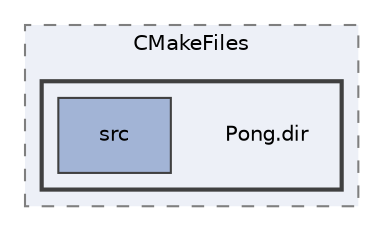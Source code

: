 digraph "/home/francisco/Projects/gameEngines/Pong/build/CMakeFiles/Pong.dir"
{
 // LATEX_PDF_SIZE
  edge [fontname="Helvetica",fontsize="10",labelfontname="Helvetica",labelfontsize="10"];
  node [fontname="Helvetica",fontsize="10",shape=record];
  compound=true
  subgraph clusterdir_63772b626f2709090f0bdca0f40827b4 {
    graph [ bgcolor="#edf0f7", pencolor="grey50", style="filled,dashed,", label="CMakeFiles", fontname="Helvetica", fontsize="10", URL="dir_63772b626f2709090f0bdca0f40827b4.html"]
  subgraph clusterdir_e8c0bf364a2490a042f7b5b4375574a3 {
    graph [ bgcolor="#edf0f7", pencolor="grey25", style="filled,bold,", label="", fontname="Helvetica", fontsize="10", URL="dir_e8c0bf364a2490a042f7b5b4375574a3.html"]
    dir_e8c0bf364a2490a042f7b5b4375574a3 [shape=plaintext, label="Pong.dir"];
  dir_b90bf479cbdb9caaa70fcce6ad0e43f5 [shape=box, label="src", style="filled,", fillcolor="#a2b4d6", color="grey25", URL="dir_b90bf479cbdb9caaa70fcce6ad0e43f5.html"];
  }
  }
}
